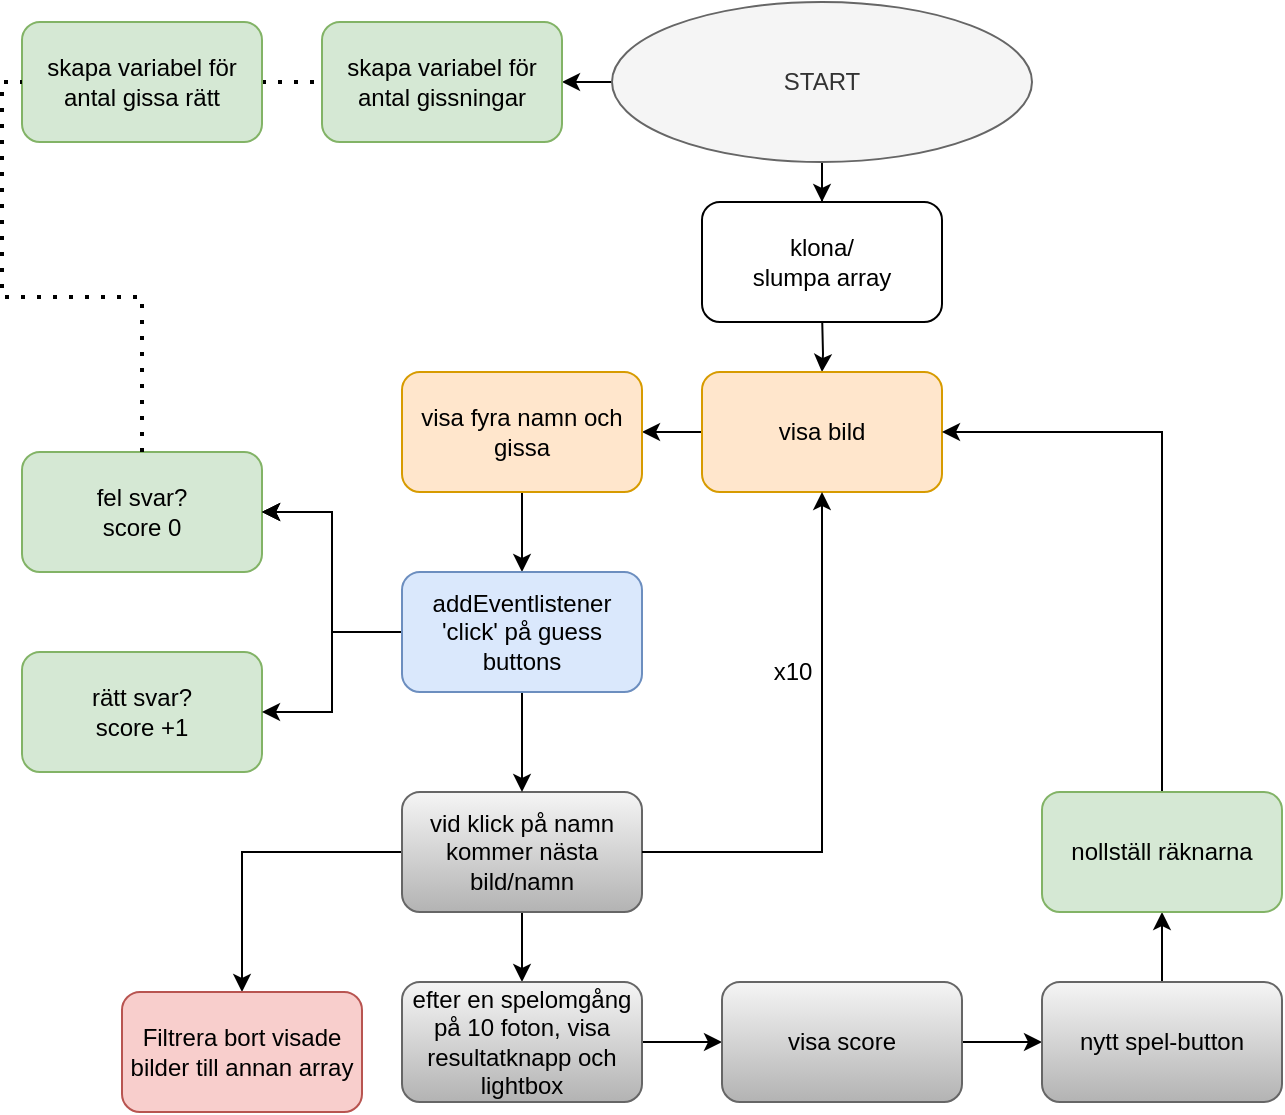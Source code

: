 <mxfile version="15.4.0" type="device"><diagram id="C5RBs43oDa-KdzZeNtuy" name="Page-1"><mxGraphModel dx="2115" dy="592" grid="1" gridSize="10" guides="1" tooltips="1" connect="1" arrows="1" fold="1" page="1" pageScale="1" pageWidth="1169" pageHeight="827" math="0" shadow="0"><root><mxCell id="WIyWlLk6GJQsqaUBKTNV-0"/><mxCell id="WIyWlLk6GJQsqaUBKTNV-1" parent="WIyWlLk6GJQsqaUBKTNV-0"/><mxCell id="wwsUPReKrsniSH3pLFN7-2" value="" style="edgeStyle=orthogonalEdgeStyle;rounded=0;orthogonalLoop=1;jettySize=auto;html=1;" edge="1" parent="WIyWlLk6GJQsqaUBKTNV-1" target="wwsUPReKrsniSH3pLFN7-1"><mxGeometry relative="1" as="geometry"><mxPoint x="370" y="185" as="sourcePoint"/></mxGeometry></mxCell><mxCell id="wwsUPReKrsniSH3pLFN7-0" value="klona/ &lt;br&gt;slumpa array" style="rounded=1;whiteSpace=wrap;html=1;" vertex="1" parent="WIyWlLk6GJQsqaUBKTNV-1"><mxGeometry x="310" y="130" width="120" height="60" as="geometry"/></mxCell><mxCell id="wwsUPReKrsniSH3pLFN7-4" value="" style="edgeStyle=orthogonalEdgeStyle;rounded=0;orthogonalLoop=1;jettySize=auto;html=1;" edge="1" parent="WIyWlLk6GJQsqaUBKTNV-1" source="wwsUPReKrsniSH3pLFN7-1" target="wwsUPReKrsniSH3pLFN7-3"><mxGeometry relative="1" as="geometry"/></mxCell><mxCell id="wwsUPReKrsniSH3pLFN7-1" value="visa bild" style="rounded=1;whiteSpace=wrap;html=1;fillColor=#ffe6cc;strokeColor=#d79b00;" vertex="1" parent="WIyWlLk6GJQsqaUBKTNV-1"><mxGeometry x="310" y="215" width="120" height="60" as="geometry"/></mxCell><mxCell id="wwsUPReKrsniSH3pLFN7-21" value="" style="edgeStyle=orthogonalEdgeStyle;rounded=0;orthogonalLoop=1;jettySize=auto;html=1;" edge="1" parent="WIyWlLk6GJQsqaUBKTNV-1" source="wwsUPReKrsniSH3pLFN7-3" target="wwsUPReKrsniSH3pLFN7-16"><mxGeometry relative="1" as="geometry"/></mxCell><mxCell id="wwsUPReKrsniSH3pLFN7-3" value="visa fyra namn och gissa" style="rounded=1;whiteSpace=wrap;html=1;fillColor=#ffe6cc;strokeColor=#d79b00;" vertex="1" parent="WIyWlLk6GJQsqaUBKTNV-1"><mxGeometry x="160" y="215" width="120" height="60" as="geometry"/></mxCell><mxCell id="wwsUPReKrsniSH3pLFN7-31" value="" style="edgeStyle=orthogonalEdgeStyle;rounded=0;orthogonalLoop=1;jettySize=auto;html=1;" edge="1" parent="WIyWlLk6GJQsqaUBKTNV-1" source="wwsUPReKrsniSH3pLFN7-7" target="wwsUPReKrsniSH3pLFN7-30"><mxGeometry relative="1" as="geometry"/></mxCell><mxCell id="wwsUPReKrsniSH3pLFN7-42" value="" style="edgeStyle=orthogonalEdgeStyle;rounded=0;orthogonalLoop=1;jettySize=auto;html=1;" edge="1" parent="WIyWlLk6GJQsqaUBKTNV-1" source="wwsUPReKrsniSH3pLFN7-7" target="wwsUPReKrsniSH3pLFN7-41"><mxGeometry relative="1" as="geometry"/></mxCell><mxCell id="wwsUPReKrsniSH3pLFN7-7" value="vid klick på namn kommer nästa bild/namn" style="rounded=1;whiteSpace=wrap;html=1;fillColor=#f5f5f5;strokeColor=#666666;gradientColor=#b3b3b3;" vertex="1" parent="WIyWlLk6GJQsqaUBKTNV-1"><mxGeometry x="160" y="425" width="120" height="60" as="geometry"/></mxCell><mxCell id="wwsUPReKrsniSH3pLFN7-12" value="rätt svar?&lt;br&gt;score +1" style="rounded=1;whiteSpace=wrap;html=1;fillColor=#d5e8d4;strokeColor=#82b366;" vertex="1" parent="WIyWlLk6GJQsqaUBKTNV-1"><mxGeometry x="-30" y="355" width="120" height="60" as="geometry"/></mxCell><mxCell id="wwsUPReKrsniSH3pLFN7-13" value="fel svar?&lt;br&gt;score 0" style="rounded=1;whiteSpace=wrap;html=1;fillColor=#d5e8d4;strokeColor=#82b366;" vertex="1" parent="WIyWlLk6GJQsqaUBKTNV-1"><mxGeometry x="-30" y="255" width="120" height="60" as="geometry"/></mxCell><mxCell id="wwsUPReKrsniSH3pLFN7-22" value="" style="edgeStyle=orthogonalEdgeStyle;rounded=0;orthogonalLoop=1;jettySize=auto;html=1;" edge="1" parent="WIyWlLk6GJQsqaUBKTNV-1" source="wwsUPReKrsniSH3pLFN7-16" target="wwsUPReKrsniSH3pLFN7-13"><mxGeometry relative="1" as="geometry"/></mxCell><mxCell id="wwsUPReKrsniSH3pLFN7-23" value="" style="edgeStyle=orthogonalEdgeStyle;rounded=0;orthogonalLoop=1;jettySize=auto;html=1;" edge="1" parent="WIyWlLk6GJQsqaUBKTNV-1" source="wwsUPReKrsniSH3pLFN7-16" target="wwsUPReKrsniSH3pLFN7-7"><mxGeometry relative="1" as="geometry"/></mxCell><mxCell id="wwsUPReKrsniSH3pLFN7-24" value="" style="edgeStyle=orthogonalEdgeStyle;rounded=0;orthogonalLoop=1;jettySize=auto;html=1;" edge="1" parent="WIyWlLk6GJQsqaUBKTNV-1" source="wwsUPReKrsniSH3pLFN7-16" target="wwsUPReKrsniSH3pLFN7-13"><mxGeometry relative="1" as="geometry"/></mxCell><mxCell id="wwsUPReKrsniSH3pLFN7-25" value="" style="edgeStyle=orthogonalEdgeStyle;rounded=0;orthogonalLoop=1;jettySize=auto;html=1;" edge="1" parent="WIyWlLk6GJQsqaUBKTNV-1" source="wwsUPReKrsniSH3pLFN7-16" target="wwsUPReKrsniSH3pLFN7-13"><mxGeometry relative="1" as="geometry"/></mxCell><mxCell id="wwsUPReKrsniSH3pLFN7-26" style="edgeStyle=orthogonalEdgeStyle;rounded=0;orthogonalLoop=1;jettySize=auto;html=1;" edge="1" parent="WIyWlLk6GJQsqaUBKTNV-1" source="wwsUPReKrsniSH3pLFN7-16" target="wwsUPReKrsniSH3pLFN7-12"><mxGeometry relative="1" as="geometry"/></mxCell><mxCell id="wwsUPReKrsniSH3pLFN7-16" value="addEventlistener 'click' på guess buttons" style="rounded=1;whiteSpace=wrap;html=1;fillColor=#dae8fc;strokeColor=#6c8ebf;" vertex="1" parent="WIyWlLk6GJQsqaUBKTNV-1"><mxGeometry x="160" y="315" width="120" height="60" as="geometry"/></mxCell><mxCell id="wwsUPReKrsniSH3pLFN7-30" value="Filtrera bort visade bilder till annan array" style="whiteSpace=wrap;html=1;rounded=1;strokeColor=#b85450;fillColor=#f8cecc;" vertex="1" parent="WIyWlLk6GJQsqaUBKTNV-1"><mxGeometry x="20" y="525" width="120" height="60" as="geometry"/></mxCell><mxCell id="wwsUPReKrsniSH3pLFN7-35" value="" style="edgeStyle=orthogonalEdgeStyle;rounded=0;orthogonalLoop=1;jettySize=auto;html=1;" edge="1" parent="WIyWlLk6GJQsqaUBKTNV-1" source="wwsUPReKrsniSH3pLFN7-33" target="wwsUPReKrsniSH3pLFN7-0"><mxGeometry relative="1" as="geometry"/></mxCell><mxCell id="wwsUPReKrsniSH3pLFN7-37" value="" style="edgeStyle=orthogonalEdgeStyle;rounded=0;orthogonalLoop=1;jettySize=auto;html=1;" edge="1" parent="WIyWlLk6GJQsqaUBKTNV-1" source="wwsUPReKrsniSH3pLFN7-33" target="wwsUPReKrsniSH3pLFN7-36"><mxGeometry relative="1" as="geometry"/></mxCell><mxCell id="wwsUPReKrsniSH3pLFN7-33" value="START" style="ellipse;whiteSpace=wrap;html=1;fillColor=#f5f5f5;strokeColor=#666666;fontColor=#333333;" vertex="1" parent="WIyWlLk6GJQsqaUBKTNV-1"><mxGeometry x="265" y="30" width="210" height="80" as="geometry"/></mxCell><mxCell id="wwsUPReKrsniSH3pLFN7-36" value="skapa variabel för antal gissningar" style="rounded=1;whiteSpace=wrap;html=1;fillColor=#d5e8d4;strokeColor=#82b366;" vertex="1" parent="WIyWlLk6GJQsqaUBKTNV-1"><mxGeometry x="120" y="40" width="120" height="60" as="geometry"/></mxCell><mxCell id="wwsUPReKrsniSH3pLFN7-38" value="" style="endArrow=none;dashed=1;html=1;dashPattern=1 3;strokeWidth=2;rounded=0;edgeStyle=orthogonalEdgeStyle;entryX=0;entryY=0.5;entryDx=0;entryDy=0;startArrow=none;" edge="1" parent="WIyWlLk6GJQsqaUBKTNV-1" source="wwsUPReKrsniSH3pLFN7-39" target="wwsUPReKrsniSH3pLFN7-36"><mxGeometry width="50" height="50" relative="1" as="geometry"><mxPoint x="40" y="130" as="sourcePoint"/><mxPoint x="90" y="80" as="targetPoint"/><Array as="points"><mxPoint x="30" y="70"/></Array></mxGeometry></mxCell><mxCell id="wwsUPReKrsniSH3pLFN7-39" value="skapa variabel för antal gissa rätt" style="rounded=1;whiteSpace=wrap;html=1;fillColor=#d5e8d4;strokeColor=#82b366;" vertex="1" parent="WIyWlLk6GJQsqaUBKTNV-1"><mxGeometry x="-30" y="40" width="120" height="60" as="geometry"/></mxCell><mxCell id="wwsUPReKrsniSH3pLFN7-40" value="" style="endArrow=none;dashed=1;html=1;dashPattern=1 3;strokeWidth=2;rounded=0;edgeStyle=orthogonalEdgeStyle;entryX=0;entryY=0.5;entryDx=0;entryDy=0;" edge="1" parent="WIyWlLk6GJQsqaUBKTNV-1" source="wwsUPReKrsniSH3pLFN7-13" target="wwsUPReKrsniSH3pLFN7-39"><mxGeometry width="50" height="50" relative="1" as="geometry"><mxPoint x="30" y="255" as="sourcePoint"/><mxPoint x="120" y="70" as="targetPoint"/><Array as="points"/></mxGeometry></mxCell><mxCell id="wwsUPReKrsniSH3pLFN7-44" value="" style="edgeStyle=orthogonalEdgeStyle;rounded=0;orthogonalLoop=1;jettySize=auto;html=1;" edge="1" parent="WIyWlLk6GJQsqaUBKTNV-1" source="wwsUPReKrsniSH3pLFN7-41" target="wwsUPReKrsniSH3pLFN7-43"><mxGeometry relative="1" as="geometry"/></mxCell><mxCell id="wwsUPReKrsniSH3pLFN7-41" value="efter en spelomgång på 10 foton, visa resultatknapp och lightbox" style="whiteSpace=wrap;html=1;rounded=1;strokeColor=#666666;fillColor=#f5f5f5;gradientColor=#b3b3b3;" vertex="1" parent="WIyWlLk6GJQsqaUBKTNV-1"><mxGeometry x="160" y="520" width="120" height="60" as="geometry"/></mxCell><mxCell id="wwsUPReKrsniSH3pLFN7-46" value="" style="edgeStyle=orthogonalEdgeStyle;rounded=0;orthogonalLoop=1;jettySize=auto;html=1;" edge="1" parent="WIyWlLk6GJQsqaUBKTNV-1" source="wwsUPReKrsniSH3pLFN7-43" target="wwsUPReKrsniSH3pLFN7-45"><mxGeometry relative="1" as="geometry"/></mxCell><mxCell id="wwsUPReKrsniSH3pLFN7-43" value="visa score" style="whiteSpace=wrap;html=1;rounded=1;strokeColor=#666666;fillColor=#f5f5f5;gradientColor=#b3b3b3;" vertex="1" parent="WIyWlLk6GJQsqaUBKTNV-1"><mxGeometry x="320" y="520" width="120" height="60" as="geometry"/></mxCell><mxCell id="wwsUPReKrsniSH3pLFN7-48" value="" style="edgeStyle=orthogonalEdgeStyle;rounded=0;orthogonalLoop=1;jettySize=auto;html=1;" edge="1" parent="WIyWlLk6GJQsqaUBKTNV-1" source="wwsUPReKrsniSH3pLFN7-45" target="wwsUPReKrsniSH3pLFN7-47"><mxGeometry relative="1" as="geometry"/></mxCell><mxCell id="wwsUPReKrsniSH3pLFN7-45" value="nytt spel-button" style="whiteSpace=wrap;html=1;rounded=1;strokeColor=#666666;fillColor=#f5f5f5;gradientColor=#b3b3b3;" vertex="1" parent="WIyWlLk6GJQsqaUBKTNV-1"><mxGeometry x="480" y="520" width="120" height="60" as="geometry"/></mxCell><mxCell id="wwsUPReKrsniSH3pLFN7-52" value="" style="edgeStyle=orthogonalEdgeStyle;rounded=0;orthogonalLoop=1;jettySize=auto;html=1;entryX=1;entryY=0.5;entryDx=0;entryDy=0;" edge="1" parent="WIyWlLk6GJQsqaUBKTNV-1" source="wwsUPReKrsniSH3pLFN7-47" target="wwsUPReKrsniSH3pLFN7-1"><mxGeometry relative="1" as="geometry"><mxPoint x="530" y="270" as="targetPoint"/><Array as="points"><mxPoint x="540" y="245"/></Array></mxGeometry></mxCell><mxCell id="wwsUPReKrsniSH3pLFN7-47" value="nollställ räknarna" style="whiteSpace=wrap;html=1;rounded=1;strokeColor=#82b366;fillColor=#d5e8d4;" vertex="1" parent="WIyWlLk6GJQsqaUBKTNV-1"><mxGeometry x="480" y="425" width="120" height="60" as="geometry"/></mxCell><mxCell id="wwsUPReKrsniSH3pLFN7-49" value="" style="endArrow=classic;html=1;rounded=0;edgeStyle=orthogonalEdgeStyle;" edge="1" parent="WIyWlLk6GJQsqaUBKTNV-1" source="wwsUPReKrsniSH3pLFN7-7" target="wwsUPReKrsniSH3pLFN7-1"><mxGeometry width="50" height="50" relative="1" as="geometry"><mxPoint x="330" y="460" as="sourcePoint"/><mxPoint x="380" y="410" as="targetPoint"/></mxGeometry></mxCell><mxCell id="wwsUPReKrsniSH3pLFN7-53" value="x10" style="text;html=1;align=center;verticalAlign=middle;resizable=0;points=[];autosize=1;strokeColor=none;fillColor=none;" vertex="1" parent="WIyWlLk6GJQsqaUBKTNV-1"><mxGeometry x="340" y="355" width="30" height="20" as="geometry"/></mxCell></root></mxGraphModel></diagram></mxfile>